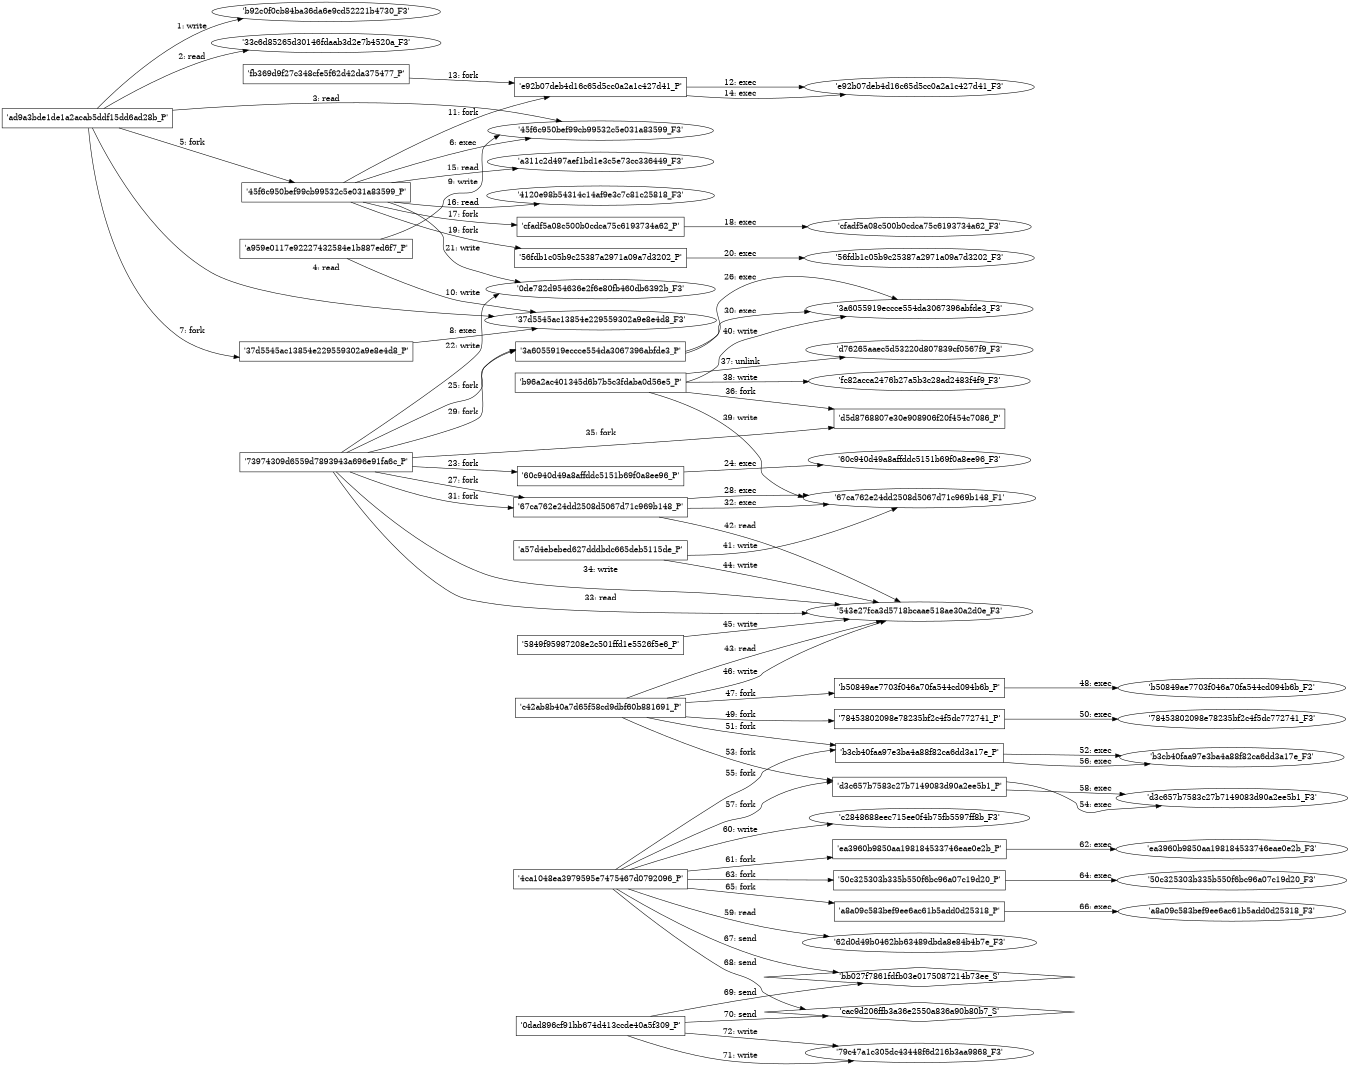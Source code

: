 digraph "D:\Learning\Paper\apt\基于CTI的攻击预警\Dataset\攻击图\ASGfromALLCTI\Threat Roundup for August 28 to September 4.dot" {
rankdir="LR"
size="9"
fixedsize="false"
splines="true"
nodesep=0.3
ranksep=0
fontsize=10
overlap="scalexy"
engine= "neato"
	"'b92c0f0cb84ba36da6e9cd52221b4730_F3'" [node_type=file shape=ellipse]
	"'ad9a3bde1de1a2acab5ddf15dd6ad28b_P'" [node_type=Process shape=box]
	"'ad9a3bde1de1a2acab5ddf15dd6ad28b_P'" -> "'b92c0f0cb84ba36da6e9cd52221b4730_F3'" [label="1: write"]
	"'33c6d85265d30146fdaab3d2e7b4520a_F3'" [node_type=file shape=ellipse]
	"'ad9a3bde1de1a2acab5ddf15dd6ad28b_P'" [node_type=Process shape=box]
	"'ad9a3bde1de1a2acab5ddf15dd6ad28b_P'" -> "'33c6d85265d30146fdaab3d2e7b4520a_F3'" [label="2: read"]
	"'45f6c950bef99cb99532c5e031a83599_F3'" [node_type=file shape=ellipse]
	"'ad9a3bde1de1a2acab5ddf15dd6ad28b_P'" [node_type=Process shape=box]
	"'ad9a3bde1de1a2acab5ddf15dd6ad28b_P'" -> "'45f6c950bef99cb99532c5e031a83599_F3'" [label="3: read"]
	"'37d5545ac13854e229559302a9e8e4d8_F3'" [node_type=file shape=ellipse]
	"'ad9a3bde1de1a2acab5ddf15dd6ad28b_P'" [node_type=Process shape=box]
	"'ad9a3bde1de1a2acab5ddf15dd6ad28b_P'" -> "'37d5545ac13854e229559302a9e8e4d8_F3'" [label="4: read"]
	"'ad9a3bde1de1a2acab5ddf15dd6ad28b_P'" [node_type=Process shape=box]
	"'45f6c950bef99cb99532c5e031a83599_P'" [node_type=Process shape=box]
	"'ad9a3bde1de1a2acab5ddf15dd6ad28b_P'" -> "'45f6c950bef99cb99532c5e031a83599_P'" [label="5: fork"]
	"'45f6c950bef99cb99532c5e031a83599_P'" [node_type=Process shape=box]
	"'45f6c950bef99cb99532c5e031a83599_F3'" [node_type=File shape=ellipse]
	"'45f6c950bef99cb99532c5e031a83599_P'" -> "'45f6c950bef99cb99532c5e031a83599_F3'" [label="6: exec"]
	"'ad9a3bde1de1a2acab5ddf15dd6ad28b_P'" [node_type=Process shape=box]
	"'37d5545ac13854e229559302a9e8e4d8_P'" [node_type=Process shape=box]
	"'ad9a3bde1de1a2acab5ddf15dd6ad28b_P'" -> "'37d5545ac13854e229559302a9e8e4d8_P'" [label="7: fork"]
	"'37d5545ac13854e229559302a9e8e4d8_P'" [node_type=Process shape=box]
	"'37d5545ac13854e229559302a9e8e4d8_F3'" [node_type=File shape=ellipse]
	"'37d5545ac13854e229559302a9e8e4d8_P'" -> "'37d5545ac13854e229559302a9e8e4d8_F3'" [label="8: exec"]
	"'45f6c950bef99cb99532c5e031a83599_F3'" [node_type=file shape=ellipse]
	"'a959e0117e92227432584e1b887ed6f7_P'" [node_type=Process shape=box]
	"'a959e0117e92227432584e1b887ed6f7_P'" -> "'45f6c950bef99cb99532c5e031a83599_F3'" [label="9: write"]
	"'37d5545ac13854e229559302a9e8e4d8_F3'" [node_type=file shape=ellipse]
	"'a959e0117e92227432584e1b887ed6f7_P'" [node_type=Process shape=box]
	"'a959e0117e92227432584e1b887ed6f7_P'" -> "'37d5545ac13854e229559302a9e8e4d8_F3'" [label="10: write"]
	"'45f6c950bef99cb99532c5e031a83599_P'" [node_type=Process shape=box]
	"'e92b07deb4d16c65d5cc0a2a1c427d41_P'" [node_type=Process shape=box]
	"'45f6c950bef99cb99532c5e031a83599_P'" -> "'e92b07deb4d16c65d5cc0a2a1c427d41_P'" [label="11: fork"]
	"'e92b07deb4d16c65d5cc0a2a1c427d41_P'" [node_type=Process shape=box]
	"'e92b07deb4d16c65d5cc0a2a1c427d41_F3'" [node_type=File shape=ellipse]
	"'e92b07deb4d16c65d5cc0a2a1c427d41_P'" -> "'e92b07deb4d16c65d5cc0a2a1c427d41_F3'" [label="12: exec"]
	"'fb369d9f27c348cfe5f62d42da375477_P'" [node_type=Process shape=box]
	"'e92b07deb4d16c65d5cc0a2a1c427d41_P'" [node_type=Process shape=box]
	"'fb369d9f27c348cfe5f62d42da375477_P'" -> "'e92b07deb4d16c65d5cc0a2a1c427d41_P'" [label="13: fork"]
	"'e92b07deb4d16c65d5cc0a2a1c427d41_P'" [node_type=Process shape=box]
	"'e92b07deb4d16c65d5cc0a2a1c427d41_F3'" [node_type=File shape=ellipse]
	"'e92b07deb4d16c65d5cc0a2a1c427d41_P'" -> "'e92b07deb4d16c65d5cc0a2a1c427d41_F3'" [label="14: exec"]
	"'a311c2d497aef1bd1e3c5e73cc336449_F3'" [node_type=file shape=ellipse]
	"'45f6c950bef99cb99532c5e031a83599_P'" [node_type=Process shape=box]
	"'45f6c950bef99cb99532c5e031a83599_P'" -> "'a311c2d497aef1bd1e3c5e73cc336449_F3'" [label="15: read"]
	"'4120e98b54314c14af9e3c7c81c25818_F3'" [node_type=file shape=ellipse]
	"'45f6c950bef99cb99532c5e031a83599_P'" [node_type=Process shape=box]
	"'45f6c950bef99cb99532c5e031a83599_P'" -> "'4120e98b54314c14af9e3c7c81c25818_F3'" [label="16: read"]
	"'45f6c950bef99cb99532c5e031a83599_P'" [node_type=Process shape=box]
	"'cfadf5a08c500b0cdca75c6193734a62_P'" [node_type=Process shape=box]
	"'45f6c950bef99cb99532c5e031a83599_P'" -> "'cfadf5a08c500b0cdca75c6193734a62_P'" [label="17: fork"]
	"'cfadf5a08c500b0cdca75c6193734a62_P'" [node_type=Process shape=box]
	"'cfadf5a08c500b0cdca75c6193734a62_F3'" [node_type=File shape=ellipse]
	"'cfadf5a08c500b0cdca75c6193734a62_P'" -> "'cfadf5a08c500b0cdca75c6193734a62_F3'" [label="18: exec"]
	"'45f6c950bef99cb99532c5e031a83599_P'" [node_type=Process shape=box]
	"'56fdb1c05b9c25387a2971a09a7d3202_P'" [node_type=Process shape=box]
	"'45f6c950bef99cb99532c5e031a83599_P'" -> "'56fdb1c05b9c25387a2971a09a7d3202_P'" [label="19: fork"]
	"'56fdb1c05b9c25387a2971a09a7d3202_P'" [node_type=Process shape=box]
	"'56fdb1c05b9c25387a2971a09a7d3202_F3'" [node_type=File shape=ellipse]
	"'56fdb1c05b9c25387a2971a09a7d3202_P'" -> "'56fdb1c05b9c25387a2971a09a7d3202_F3'" [label="20: exec"]
	"'0de782d954636e2f6e80fb460db6392b_F3'" [node_type=file shape=ellipse]
	"'45f6c950bef99cb99532c5e031a83599_P'" [node_type=Process shape=box]
	"'45f6c950bef99cb99532c5e031a83599_P'" -> "'0de782d954636e2f6e80fb460db6392b_F3'" [label="21: write"]
	"'0de782d954636e2f6e80fb460db6392b_F3'" [node_type=file shape=ellipse]
	"'73974309d6559d7893943a696e91fa6c_P'" [node_type=Process shape=box]
	"'73974309d6559d7893943a696e91fa6c_P'" -> "'0de782d954636e2f6e80fb460db6392b_F3'" [label="22: write"]
	"'73974309d6559d7893943a696e91fa6c_P'" [node_type=Process shape=box]
	"'60c940d49a8affddc5151b69f0a8ee96_P'" [node_type=Process shape=box]
	"'73974309d6559d7893943a696e91fa6c_P'" -> "'60c940d49a8affddc5151b69f0a8ee96_P'" [label="23: fork"]
	"'60c940d49a8affddc5151b69f0a8ee96_P'" [node_type=Process shape=box]
	"'60c940d49a8affddc5151b69f0a8ee96_F3'" [node_type=File shape=ellipse]
	"'60c940d49a8affddc5151b69f0a8ee96_P'" -> "'60c940d49a8affddc5151b69f0a8ee96_F3'" [label="24: exec"]
	"'73974309d6559d7893943a696e91fa6c_P'" [node_type=Process shape=box]
	"'3a6055919eccce554da3067396abfde3_P'" [node_type=Process shape=box]
	"'73974309d6559d7893943a696e91fa6c_P'" -> "'3a6055919eccce554da3067396abfde3_P'" [label="25: fork"]
	"'3a6055919eccce554da3067396abfde3_P'" [node_type=Process shape=box]
	"'3a6055919eccce554da3067396abfde3_F3'" [node_type=File shape=ellipse]
	"'3a6055919eccce554da3067396abfde3_P'" -> "'3a6055919eccce554da3067396abfde3_F3'" [label="26: exec"]
	"'73974309d6559d7893943a696e91fa6c_P'" [node_type=Process shape=box]
	"'67ca762e24dd2508d5067d71c969b148_P'" [node_type=Process shape=box]
	"'73974309d6559d7893943a696e91fa6c_P'" -> "'67ca762e24dd2508d5067d71c969b148_P'" [label="27: fork"]
	"'67ca762e24dd2508d5067d71c969b148_P'" [node_type=Process shape=box]
	"'67ca762e24dd2508d5067d71c969b148_F1'" [node_type=File shape=ellipse]
	"'67ca762e24dd2508d5067d71c969b148_P'" -> "'67ca762e24dd2508d5067d71c969b148_F1'" [label="28: exec"]
	"'73974309d6559d7893943a696e91fa6c_P'" [node_type=Process shape=box]
	"'3a6055919eccce554da3067396abfde3_P'" [node_type=Process shape=box]
	"'73974309d6559d7893943a696e91fa6c_P'" -> "'3a6055919eccce554da3067396abfde3_P'" [label="29: fork"]
	"'3a6055919eccce554da3067396abfde3_P'" [node_type=Process shape=box]
	"'3a6055919eccce554da3067396abfde3_F3'" [node_type=File shape=ellipse]
	"'3a6055919eccce554da3067396abfde3_P'" -> "'3a6055919eccce554da3067396abfde3_F3'" [label="30: exec"]
	"'73974309d6559d7893943a696e91fa6c_P'" [node_type=Process shape=box]
	"'67ca762e24dd2508d5067d71c969b148_P'" [node_type=Process shape=box]
	"'73974309d6559d7893943a696e91fa6c_P'" -> "'67ca762e24dd2508d5067d71c969b148_P'" [label="31: fork"]
	"'67ca762e24dd2508d5067d71c969b148_P'" [node_type=Process shape=box]
	"'67ca762e24dd2508d5067d71c969b148_F1'" [node_type=File shape=ellipse]
	"'67ca762e24dd2508d5067d71c969b148_P'" -> "'67ca762e24dd2508d5067d71c969b148_F1'" [label="32: exec"]
	"'543e27fca3d5718bcaae518ae30a2d0e_F3'" [node_type=file shape=ellipse]
	"'73974309d6559d7893943a696e91fa6c_P'" [node_type=Process shape=box]
	"'73974309d6559d7893943a696e91fa6c_P'" -> "'543e27fca3d5718bcaae518ae30a2d0e_F3'" [label="33: read"]
	"'543e27fca3d5718bcaae518ae30a2d0e_F3'" [node_type=file shape=ellipse]
	"'73974309d6559d7893943a696e91fa6c_P'" [node_type=Process shape=box]
	"'73974309d6559d7893943a696e91fa6c_P'" -> "'543e27fca3d5718bcaae518ae30a2d0e_F3'" [label="34: write"]
	"'73974309d6559d7893943a696e91fa6c_P'" [node_type=Process shape=box]
	"'d5d8768807e30e908906f20f454c7086_P'" [node_type=Process shape=box]
	"'73974309d6559d7893943a696e91fa6c_P'" -> "'d5d8768807e30e908906f20f454c7086_P'" [label="35: fork"]
	"'b96a2ac401345d6b7b5c3fdaba0d56e5_P'" [node_type=Process shape=box]
	"'d5d8768807e30e908906f20f454c7086_P'" [node_type=Process shape=box]
	"'b96a2ac401345d6b7b5c3fdaba0d56e5_P'" -> "'d5d8768807e30e908906f20f454c7086_P'" [label="36: fork"]
	"'d76265aaec5d53220d807839cf0567f9_F3'" [node_type=file shape=ellipse]
	"'b96a2ac401345d6b7b5c3fdaba0d56e5_P'" [node_type=Process shape=box]
	"'b96a2ac401345d6b7b5c3fdaba0d56e5_P'" -> "'d76265aaec5d53220d807839cf0567f9_F3'" [label="37: unlink"]
	"'fc82acca2476b27a5b3c28ad2483f4f9_F3'" [node_type=file shape=ellipse]
	"'b96a2ac401345d6b7b5c3fdaba0d56e5_P'" [node_type=Process shape=box]
	"'b96a2ac401345d6b7b5c3fdaba0d56e5_P'" -> "'fc82acca2476b27a5b3c28ad2483f4f9_F3'" [label="38: write"]
	"'67ca762e24dd2508d5067d71c969b148_F1'" [node_type=file shape=ellipse]
	"'b96a2ac401345d6b7b5c3fdaba0d56e5_P'" [node_type=Process shape=box]
	"'b96a2ac401345d6b7b5c3fdaba0d56e5_P'" -> "'67ca762e24dd2508d5067d71c969b148_F1'" [label="39: write"]
	"'3a6055919eccce554da3067396abfde3_F3'" [node_type=file shape=ellipse]
	"'b96a2ac401345d6b7b5c3fdaba0d56e5_P'" [node_type=Process shape=box]
	"'b96a2ac401345d6b7b5c3fdaba0d56e5_P'" -> "'3a6055919eccce554da3067396abfde3_F3'" [label="40: write"]
	"'67ca762e24dd2508d5067d71c969b148_F1'" [node_type=file shape=ellipse]
	"'a57d4ebebed627dddbdc665deb5115de_P'" [node_type=Process shape=box]
	"'a57d4ebebed627dddbdc665deb5115de_P'" -> "'67ca762e24dd2508d5067d71c969b148_F1'" [label="41: write"]
	"'543e27fca3d5718bcaae518ae30a2d0e_F3'" [node_type=file shape=ellipse]
	"'67ca762e24dd2508d5067d71c969b148_P'" [node_type=Process shape=box]
	"'67ca762e24dd2508d5067d71c969b148_P'" -> "'543e27fca3d5718bcaae518ae30a2d0e_F3'" [label="42: read"]
	"'543e27fca3d5718bcaae518ae30a2d0e_F3'" [node_type=file shape=ellipse]
	"'c42ab8b40a7d65f58cd9dbf60b881691_P'" [node_type=Process shape=box]
	"'c42ab8b40a7d65f58cd9dbf60b881691_P'" -> "'543e27fca3d5718bcaae518ae30a2d0e_F3'" [label="43: read"]
	"'543e27fca3d5718bcaae518ae30a2d0e_F3'" [node_type=file shape=ellipse]
	"'a57d4ebebed627dddbdc665deb5115de_P'" [node_type=Process shape=box]
	"'a57d4ebebed627dddbdc665deb5115de_P'" -> "'543e27fca3d5718bcaae518ae30a2d0e_F3'" [label="44: write"]
	"'543e27fca3d5718bcaae518ae30a2d0e_F3'" [node_type=file shape=ellipse]
	"'5849f95987208e2c501ffd1e5526f5e6_P'" [node_type=Process shape=box]
	"'5849f95987208e2c501ffd1e5526f5e6_P'" -> "'543e27fca3d5718bcaae518ae30a2d0e_F3'" [label="45: write"]
	"'543e27fca3d5718bcaae518ae30a2d0e_F3'" [node_type=file shape=ellipse]
	"'c42ab8b40a7d65f58cd9dbf60b881691_P'" [node_type=Process shape=box]
	"'c42ab8b40a7d65f58cd9dbf60b881691_P'" -> "'543e27fca3d5718bcaae518ae30a2d0e_F3'" [label="46: write"]
	"'c42ab8b40a7d65f58cd9dbf60b881691_P'" [node_type=Process shape=box]
	"'b50849ae7703f046a70fa544cd094b6b_P'" [node_type=Process shape=box]
	"'c42ab8b40a7d65f58cd9dbf60b881691_P'" -> "'b50849ae7703f046a70fa544cd094b6b_P'" [label="47: fork"]
	"'b50849ae7703f046a70fa544cd094b6b_P'" [node_type=Process shape=box]
	"'b50849ae7703f046a70fa544cd094b6b_F2'" [node_type=File shape=ellipse]
	"'b50849ae7703f046a70fa544cd094b6b_P'" -> "'b50849ae7703f046a70fa544cd094b6b_F2'" [label="48: exec"]
	"'c42ab8b40a7d65f58cd9dbf60b881691_P'" [node_type=Process shape=box]
	"'78453802098e78235bf2c4f5dc772741_P'" [node_type=Process shape=box]
	"'c42ab8b40a7d65f58cd9dbf60b881691_P'" -> "'78453802098e78235bf2c4f5dc772741_P'" [label="49: fork"]
	"'78453802098e78235bf2c4f5dc772741_P'" [node_type=Process shape=box]
	"'78453802098e78235bf2c4f5dc772741_F3'" [node_type=File shape=ellipse]
	"'78453802098e78235bf2c4f5dc772741_P'" -> "'78453802098e78235bf2c4f5dc772741_F3'" [label="50: exec"]
	"'c42ab8b40a7d65f58cd9dbf60b881691_P'" [node_type=Process shape=box]
	"'b3cb40faa97e3ba4a88f82ca6dd3a17e_P'" [node_type=Process shape=box]
	"'c42ab8b40a7d65f58cd9dbf60b881691_P'" -> "'b3cb40faa97e3ba4a88f82ca6dd3a17e_P'" [label="51: fork"]
	"'b3cb40faa97e3ba4a88f82ca6dd3a17e_P'" [node_type=Process shape=box]
	"'b3cb40faa97e3ba4a88f82ca6dd3a17e_F3'" [node_type=File shape=ellipse]
	"'b3cb40faa97e3ba4a88f82ca6dd3a17e_P'" -> "'b3cb40faa97e3ba4a88f82ca6dd3a17e_F3'" [label="52: exec"]
	"'c42ab8b40a7d65f58cd9dbf60b881691_P'" [node_type=Process shape=box]
	"'d3c657b7583c27b7149083d90a2ee5b1_P'" [node_type=Process shape=box]
	"'c42ab8b40a7d65f58cd9dbf60b881691_P'" -> "'d3c657b7583c27b7149083d90a2ee5b1_P'" [label="53: fork"]
	"'d3c657b7583c27b7149083d90a2ee5b1_P'" [node_type=Process shape=box]
	"'d3c657b7583c27b7149083d90a2ee5b1_F3'" [node_type=File shape=ellipse]
	"'d3c657b7583c27b7149083d90a2ee5b1_P'" -> "'d3c657b7583c27b7149083d90a2ee5b1_F3'" [label="54: exec"]
	"'4ca1048ea3979595e7475467d0792096_P'" [node_type=Process shape=box]
	"'b3cb40faa97e3ba4a88f82ca6dd3a17e_P'" [node_type=Process shape=box]
	"'4ca1048ea3979595e7475467d0792096_P'" -> "'b3cb40faa97e3ba4a88f82ca6dd3a17e_P'" [label="55: fork"]
	"'b3cb40faa97e3ba4a88f82ca6dd3a17e_P'" [node_type=Process shape=box]
	"'b3cb40faa97e3ba4a88f82ca6dd3a17e_F3'" [node_type=File shape=ellipse]
	"'b3cb40faa97e3ba4a88f82ca6dd3a17e_P'" -> "'b3cb40faa97e3ba4a88f82ca6dd3a17e_F3'" [label="56: exec"]
	"'4ca1048ea3979595e7475467d0792096_P'" [node_type=Process shape=box]
	"'d3c657b7583c27b7149083d90a2ee5b1_P'" [node_type=Process shape=box]
	"'4ca1048ea3979595e7475467d0792096_P'" -> "'d3c657b7583c27b7149083d90a2ee5b1_P'" [label="57: fork"]
	"'d3c657b7583c27b7149083d90a2ee5b1_P'" [node_type=Process shape=box]
	"'d3c657b7583c27b7149083d90a2ee5b1_F3'" [node_type=File shape=ellipse]
	"'d3c657b7583c27b7149083d90a2ee5b1_P'" -> "'d3c657b7583c27b7149083d90a2ee5b1_F3'" [label="58: exec"]
	"'62d0d49b0462bb63489dbda8e84b4b7e_F3'" [node_type=file shape=ellipse]
	"'4ca1048ea3979595e7475467d0792096_P'" [node_type=Process shape=box]
	"'4ca1048ea3979595e7475467d0792096_P'" -> "'62d0d49b0462bb63489dbda8e84b4b7e_F3'" [label="59: read"]
	"'c2848688eec715ee0f4b75fb5597ff8b_F3'" [node_type=file shape=ellipse]
	"'4ca1048ea3979595e7475467d0792096_P'" [node_type=Process shape=box]
	"'4ca1048ea3979595e7475467d0792096_P'" -> "'c2848688eec715ee0f4b75fb5597ff8b_F3'" [label="60: write"]
	"'4ca1048ea3979595e7475467d0792096_P'" [node_type=Process shape=box]
	"'ea3960b9850aa198184533746eae0e2b_P'" [node_type=Process shape=box]
	"'4ca1048ea3979595e7475467d0792096_P'" -> "'ea3960b9850aa198184533746eae0e2b_P'" [label="61: fork"]
	"'ea3960b9850aa198184533746eae0e2b_P'" [node_type=Process shape=box]
	"'ea3960b9850aa198184533746eae0e2b_F3'" [node_type=File shape=ellipse]
	"'ea3960b9850aa198184533746eae0e2b_P'" -> "'ea3960b9850aa198184533746eae0e2b_F3'" [label="62: exec"]
	"'4ca1048ea3979595e7475467d0792096_P'" [node_type=Process shape=box]
	"'50c325303b335b550f6bc96a07c19d20_P'" [node_type=Process shape=box]
	"'4ca1048ea3979595e7475467d0792096_P'" -> "'50c325303b335b550f6bc96a07c19d20_P'" [label="63: fork"]
	"'50c325303b335b550f6bc96a07c19d20_P'" [node_type=Process shape=box]
	"'50c325303b335b550f6bc96a07c19d20_F3'" [node_type=File shape=ellipse]
	"'50c325303b335b550f6bc96a07c19d20_P'" -> "'50c325303b335b550f6bc96a07c19d20_F3'" [label="64: exec"]
	"'4ca1048ea3979595e7475467d0792096_P'" [node_type=Process shape=box]
	"'a8a09c583bef9ee6ac61b5add0d25318_P'" [node_type=Process shape=box]
	"'4ca1048ea3979595e7475467d0792096_P'" -> "'a8a09c583bef9ee6ac61b5add0d25318_P'" [label="65: fork"]
	"'a8a09c583bef9ee6ac61b5add0d25318_P'" [node_type=Process shape=box]
	"'a8a09c583bef9ee6ac61b5add0d25318_F3'" [node_type=File shape=ellipse]
	"'a8a09c583bef9ee6ac61b5add0d25318_P'" -> "'a8a09c583bef9ee6ac61b5add0d25318_F3'" [label="66: exec"]
	"'bb027f7861fdfb03e0175087214b73ee_S'" [node_type=Socket shape=diamond]
	"'4ca1048ea3979595e7475467d0792096_P'" [node_type=Process shape=box]
	"'4ca1048ea3979595e7475467d0792096_P'" -> "'bb027f7861fdfb03e0175087214b73ee_S'" [label="67: send"]
	"'cac9d206ffb3a36e2550a836a90b80b7_S'" [node_type=Socket shape=diamond]
	"'4ca1048ea3979595e7475467d0792096_P'" [node_type=Process shape=box]
	"'4ca1048ea3979595e7475467d0792096_P'" -> "'cac9d206ffb3a36e2550a836a90b80b7_S'" [label="68: send"]
	"'bb027f7861fdfb03e0175087214b73ee_S'" [node_type=Socket shape=diamond]
	"'0dad896cf91bb674d413ccde40a5f309_P'" [node_type=Process shape=box]
	"'0dad896cf91bb674d413ccde40a5f309_P'" -> "'bb027f7861fdfb03e0175087214b73ee_S'" [label="69: send"]
	"'cac9d206ffb3a36e2550a836a90b80b7_S'" [node_type=Socket shape=diamond]
	"'0dad896cf91bb674d413ccde40a5f309_P'" [node_type=Process shape=box]
	"'0dad896cf91bb674d413ccde40a5f309_P'" -> "'cac9d206ffb3a36e2550a836a90b80b7_S'" [label="70: send"]
	"'79c47a1c305dc43448f6d216b3aa9868_F3'" [node_type=file shape=ellipse]
	"'0dad896cf91bb674d413ccde40a5f309_P'" [node_type=Process shape=box]
	"'0dad896cf91bb674d413ccde40a5f309_P'" -> "'79c47a1c305dc43448f6d216b3aa9868_F3'" [label="71: write"]
	"'79c47a1c305dc43448f6d216b3aa9868_F3'" [node_type=file shape=ellipse]
	"'0dad896cf91bb674d413ccde40a5f309_P'" [node_type=Process shape=box]
	"'0dad896cf91bb674d413ccde40a5f309_P'" -> "'79c47a1c305dc43448f6d216b3aa9868_F3'" [label="72: write"]
}

